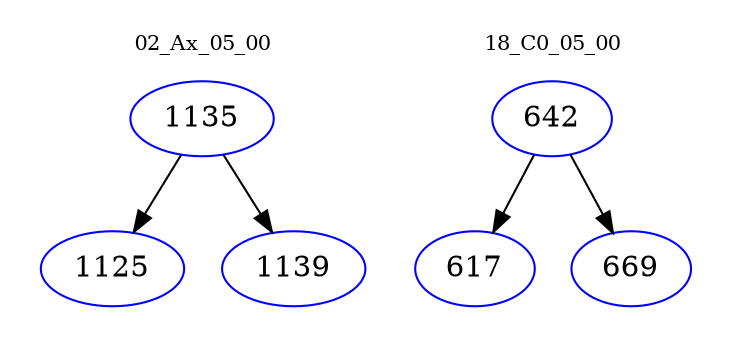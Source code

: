 digraph{
subgraph cluster_0 {
color = white
label = "02_Ax_05_00";
fontsize=10;
T0_1135 [label="1135", color="blue"]
T0_1135 -> T0_1125 [color="black"]
T0_1125 [label="1125", color="blue"]
T0_1135 -> T0_1139 [color="black"]
T0_1139 [label="1139", color="blue"]
}
subgraph cluster_1 {
color = white
label = "18_C0_05_00";
fontsize=10;
T1_642 [label="642", color="blue"]
T1_642 -> T1_617 [color="black"]
T1_617 [label="617", color="blue"]
T1_642 -> T1_669 [color="black"]
T1_669 [label="669", color="blue"]
}
}

